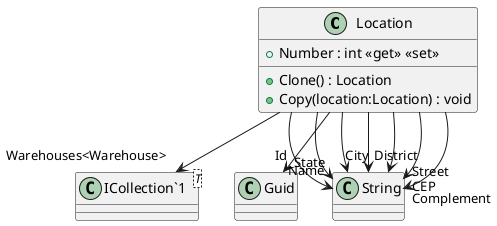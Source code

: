 @startuml
class Location {
    + Number : int <<get>> <<set>>
    + Clone() : Location
    + Copy(location:Location) : void
}
class "ICollection`1"<T> {
}
Location --> "Id" Guid
Location --> "Name" String
Location --> "State" String
Location --> "City" String
Location --> "District" String
Location --> "Street" String
Location --> "CEP" String
Location --> "Complement" String
Location --> "Warehouses<Warehouse>" "ICollection`1"
@enduml

